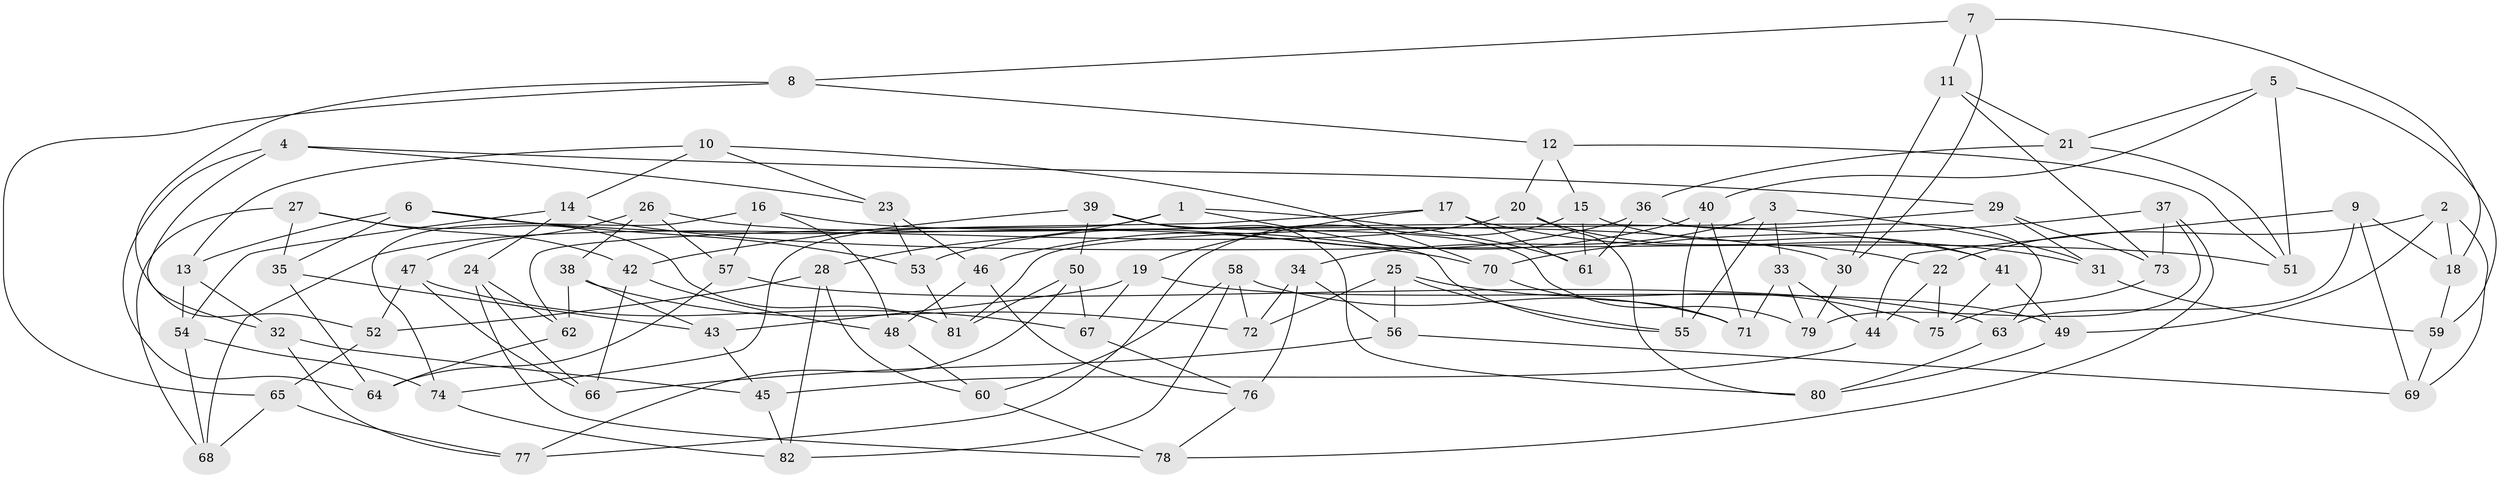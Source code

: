 // Generated by graph-tools (version 1.1) at 2025/56/03/09/25 04:56:16]
// undirected, 82 vertices, 164 edges
graph export_dot {
graph [start="1"]
  node [color=gray90,style=filled];
  1;
  2;
  3;
  4;
  5;
  6;
  7;
  8;
  9;
  10;
  11;
  12;
  13;
  14;
  15;
  16;
  17;
  18;
  19;
  20;
  21;
  22;
  23;
  24;
  25;
  26;
  27;
  28;
  29;
  30;
  31;
  32;
  33;
  34;
  35;
  36;
  37;
  38;
  39;
  40;
  41;
  42;
  43;
  44;
  45;
  46;
  47;
  48;
  49;
  50;
  51;
  52;
  53;
  54;
  55;
  56;
  57;
  58;
  59;
  60;
  61;
  62;
  63;
  64;
  65;
  66;
  67;
  68;
  69;
  70;
  71;
  72;
  73;
  74;
  75;
  76;
  77;
  78;
  79;
  80;
  81;
  82;
  1 -- 55;
  1 -- 74;
  1 -- 61;
  1 -- 28;
  2 -- 49;
  2 -- 22;
  2 -- 18;
  2 -- 69;
  3 -- 34;
  3 -- 55;
  3 -- 31;
  3 -- 33;
  4 -- 29;
  4 -- 32;
  4 -- 64;
  4 -- 23;
  5 -- 40;
  5 -- 51;
  5 -- 59;
  5 -- 21;
  6 -- 35;
  6 -- 53;
  6 -- 70;
  6 -- 13;
  7 -- 30;
  7 -- 8;
  7 -- 11;
  7 -- 18;
  8 -- 52;
  8 -- 65;
  8 -- 12;
  9 -- 63;
  9 -- 69;
  9 -- 18;
  9 -- 44;
  10 -- 13;
  10 -- 14;
  10 -- 23;
  10 -- 70;
  11 -- 21;
  11 -- 30;
  11 -- 73;
  12 -- 15;
  12 -- 20;
  12 -- 51;
  13 -- 32;
  13 -- 54;
  14 -- 24;
  14 -- 51;
  14 -- 54;
  15 -- 61;
  15 -- 41;
  15 -- 77;
  16 -- 74;
  16 -- 48;
  16 -- 30;
  16 -- 57;
  17 -- 31;
  17 -- 61;
  17 -- 62;
  17 -- 19;
  18 -- 59;
  19 -- 43;
  19 -- 67;
  19 -- 49;
  20 -- 22;
  20 -- 80;
  20 -- 68;
  21 -- 51;
  21 -- 36;
  22 -- 44;
  22 -- 75;
  23 -- 53;
  23 -- 46;
  24 -- 62;
  24 -- 66;
  24 -- 78;
  25 -- 56;
  25 -- 72;
  25 -- 75;
  25 -- 55;
  26 -- 38;
  26 -- 41;
  26 -- 47;
  26 -- 57;
  27 -- 42;
  27 -- 68;
  27 -- 35;
  27 -- 81;
  28 -- 60;
  28 -- 52;
  28 -- 82;
  29 -- 81;
  29 -- 73;
  29 -- 31;
  30 -- 79;
  31 -- 59;
  32 -- 45;
  32 -- 77;
  33 -- 71;
  33 -- 79;
  33 -- 44;
  34 -- 56;
  34 -- 76;
  34 -- 72;
  35 -- 64;
  35 -- 43;
  36 -- 63;
  36 -- 61;
  36 -- 53;
  37 -- 78;
  37 -- 79;
  37 -- 70;
  37 -- 73;
  38 -- 43;
  38 -- 62;
  38 -- 72;
  39 -- 42;
  39 -- 50;
  39 -- 79;
  39 -- 80;
  40 -- 55;
  40 -- 71;
  40 -- 46;
  41 -- 75;
  41 -- 49;
  42 -- 48;
  42 -- 66;
  43 -- 45;
  44 -- 45;
  45 -- 82;
  46 -- 76;
  46 -- 48;
  47 -- 66;
  47 -- 67;
  47 -- 52;
  48 -- 60;
  49 -- 80;
  50 -- 67;
  50 -- 81;
  50 -- 77;
  52 -- 65;
  53 -- 81;
  54 -- 74;
  54 -- 68;
  56 -- 66;
  56 -- 69;
  57 -- 63;
  57 -- 64;
  58 -- 71;
  58 -- 60;
  58 -- 72;
  58 -- 82;
  59 -- 69;
  60 -- 78;
  62 -- 64;
  63 -- 80;
  65 -- 68;
  65 -- 77;
  67 -- 76;
  70 -- 71;
  73 -- 75;
  74 -- 82;
  76 -- 78;
}
